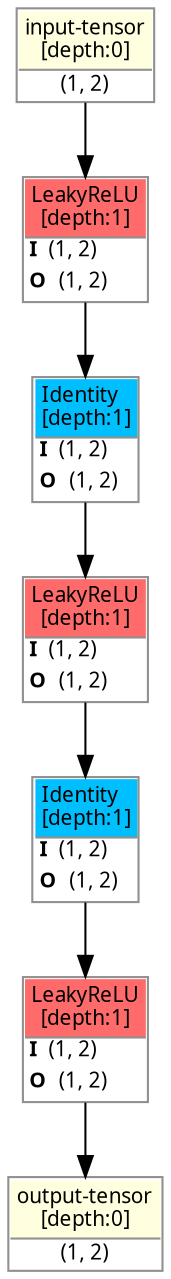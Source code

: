 strict digraph LeakySequential {
	graph [ordering=in rankdir=TB size="12.0,12.0"]
	node [align=left color="#909090" fillcolor="#ffffff90" fontname="Linux libertine" fontsize=10 height=0.2 margin=0 ranksep=0.1 shape=plaintext style=filled]
	edge [fontsize=10]
	0 [label=<
                    <TABLE BORDER="1" CELLBORDER="0"
                    CELLSPACING="0" CELLPADDING="2">
                        <TR>
                            <TD BGCOLOR="lightyellow" ALIGN="LEFT"
                            BORDER="1" SIDES="B"
                            >input-tensor<BR ALIGN="LEFT"/>[depth:0]</TD>
                        </TR>
                        <TR>
                            <TD>(1, 2)</TD>
                        </TR>
                        
                    </TABLE>>]
	1 [label=<
                    <TABLE BORDER="1" CELLBORDER="0"
                    CELLSPACING="0" CELLPADDING="2">
                        <TR>
                            <TD BGCOLOR="indianred1" ALIGN="LEFT"
                            BORDER="1" SIDES="B"
                            >LeakyReLU<BR ALIGN="LEFT"/>[depth:1]</TD>
                        </TR>
                        <TR>
                            <TD ALIGN="LEFT"><B>I</B> (1, 2)</TD>
                        </TR>
                        <TR>
                            <TD ALIGN="LEFT"><B>O</B> (1, 2)</TD>
                        </TR>
                        
                    </TABLE>>]
	2 [label=<
                    <TABLE BORDER="1" CELLBORDER="0"
                    CELLSPACING="0" CELLPADDING="2">
                        <TR>
                            <TD BGCOLOR="deepskyblue1" ALIGN="LEFT"
                            BORDER="1" SIDES="B"
                            >Identity<BR ALIGN="LEFT"/>[depth:1]</TD>
                        </TR>
                        <TR>
                            <TD ALIGN="LEFT"><B>I</B> (1, 2)</TD>
                        </TR>
                        <TR>
                            <TD ALIGN="LEFT"><B>O</B> (1, 2)</TD>
                        </TR>
                        
                    </TABLE>>]
	3 [label=<
                    <TABLE BORDER="1" CELLBORDER="0"
                    CELLSPACING="0" CELLPADDING="2">
                        <TR>
                            <TD BGCOLOR="indianred1" ALIGN="LEFT"
                            BORDER="1" SIDES="B"
                            >LeakyReLU<BR ALIGN="LEFT"/>[depth:1]</TD>
                        </TR>
                        <TR>
                            <TD ALIGN="LEFT"><B>I</B> (1, 2)</TD>
                        </TR>
                        <TR>
                            <TD ALIGN="LEFT"><B>O</B> (1, 2)</TD>
                        </TR>
                        
                    </TABLE>>]
	4 [label=<
                    <TABLE BORDER="1" CELLBORDER="0"
                    CELLSPACING="0" CELLPADDING="2">
                        <TR>
                            <TD BGCOLOR="deepskyblue1" ALIGN="LEFT"
                            BORDER="1" SIDES="B"
                            >Identity<BR ALIGN="LEFT"/>[depth:1]</TD>
                        </TR>
                        <TR>
                            <TD ALIGN="LEFT"><B>I</B> (1, 2)</TD>
                        </TR>
                        <TR>
                            <TD ALIGN="LEFT"><B>O</B> (1, 2)</TD>
                        </TR>
                        
                    </TABLE>>]
	5 [label=<
                    <TABLE BORDER="1" CELLBORDER="0"
                    CELLSPACING="0" CELLPADDING="2">
                        <TR>
                            <TD BGCOLOR="indianred1" ALIGN="LEFT"
                            BORDER="1" SIDES="B"
                            >LeakyReLU<BR ALIGN="LEFT"/>[depth:1]</TD>
                        </TR>
                        <TR>
                            <TD ALIGN="LEFT"><B>I</B> (1, 2)</TD>
                        </TR>
                        <TR>
                            <TD ALIGN="LEFT"><B>O</B> (1, 2)</TD>
                        </TR>
                        
                    </TABLE>>]
	6 [label=<
                    <TABLE BORDER="1" CELLBORDER="0"
                    CELLSPACING="0" CELLPADDING="2">
                        <TR>
                            <TD BGCOLOR="lightyellow" ALIGN="LEFT"
                            BORDER="1" SIDES="B"
                            >output-tensor<BR ALIGN="LEFT"/>[depth:0]</TD>
                        </TR>
                        <TR>
                            <TD>(1, 2)</TD>
                        </TR>
                        
                    </TABLE>>]
	0 -> 1
	1 -> 2
	2 -> 3
	3 -> 4
	4 -> 5
	5 -> 6
}
strict digraph LeakySequential {
	graph [ordering=in rankdir=TB size="12.0,12.0"]
	node [align=left color="#909090" fillcolor="#ffffff90" fontname="Linux libertine" fontsize=10 height=0.2 margin=0 ranksep=0.1 shape=plaintext style=filled]
	edge [fontsize=10]
	0 [label=<
                    <TABLE BORDER="1" CELLBORDER="0"
                    CELLSPACING="0" CELLPADDING="2">
                        <TR>
                            <TD BGCOLOR="lightyellow" ALIGN="LEFT"
                            BORDER="1" SIDES="B"
                            >input-tensor<BR ALIGN="LEFT"/>[depth:0]</TD>
                        </TR>
                        <TR>
                            <TD>(1, 2)</TD>
                        </TR>
                        
                    </TABLE>>]
	1 [label=<
                    <TABLE BORDER="1" CELLBORDER="0"
                    CELLSPACING="0" CELLPADDING="2">
                        <TR>
                            <TD BGCOLOR="indianred1" ALIGN="LEFT"
                            BORDER="1" SIDES="B"
                            >LeakyReLU<BR ALIGN="LEFT"/>[depth:1]</TD>
                        </TR>
                        <TR>
                            <TD ALIGN="LEFT"><B>I</B> (1, 2)</TD>
                        </TR>
                        <TR>
                            <TD ALIGN="LEFT"><B>O</B> (1, 2)</TD>
                        </TR>
                        
                    </TABLE>>]
	2 [label=<
                    <TABLE BORDER="1" CELLBORDER="0"
                    CELLSPACING="0" CELLPADDING="2">
                        <TR>
                            <TD BGCOLOR="deepskyblue1" ALIGN="LEFT"
                            BORDER="1" SIDES="B"
                            >Identity<BR ALIGN="LEFT"/>[depth:1]</TD>
                        </TR>
                        <TR>
                            <TD ALIGN="LEFT"><B>I</B> (1, 2)</TD>
                        </TR>
                        <TR>
                            <TD ALIGN="LEFT"><B>O</B> (1, 2)</TD>
                        </TR>
                        
                    </TABLE>>]
	3 [label=<
                    <TABLE BORDER="1" CELLBORDER="0"
                    CELLSPACING="0" CELLPADDING="2">
                        <TR>
                            <TD BGCOLOR="indianred1" ALIGN="LEFT"
                            BORDER="1" SIDES="B"
                            >LeakyReLU<BR ALIGN="LEFT"/>[depth:1]</TD>
                        </TR>
                        <TR>
                            <TD ALIGN="LEFT"><B>I</B> (1, 2)</TD>
                        </TR>
                        <TR>
                            <TD ALIGN="LEFT"><B>O</B> (1, 2)</TD>
                        </TR>
                        
                    </TABLE>>]
	4 [label=<
                    <TABLE BORDER="1" CELLBORDER="0"
                    CELLSPACING="0" CELLPADDING="2">
                        <TR>
                            <TD BGCOLOR="deepskyblue1" ALIGN="LEFT"
                            BORDER="1" SIDES="B"
                            >Identity<BR ALIGN="LEFT"/>[depth:1]</TD>
                        </TR>
                        <TR>
                            <TD ALIGN="LEFT"><B>I</B> (1, 2)</TD>
                        </TR>
                        <TR>
                            <TD ALIGN="LEFT"><B>O</B> (1, 2)</TD>
                        </TR>
                        
                    </TABLE>>]
	5 [label=<
                    <TABLE BORDER="1" CELLBORDER="0"
                    CELLSPACING="0" CELLPADDING="2">
                        <TR>
                            <TD BGCOLOR="indianred1" ALIGN="LEFT"
                            BORDER="1" SIDES="B"
                            >LeakyReLU<BR ALIGN="LEFT"/>[depth:1]</TD>
                        </TR>
                        <TR>
                            <TD ALIGN="LEFT"><B>I</B> (1, 2)</TD>
                        </TR>
                        <TR>
                            <TD ALIGN="LEFT"><B>O</B> (1, 2)</TD>
                        </TR>
                        
                    </TABLE>>]
	6 [label=<
                    <TABLE BORDER="1" CELLBORDER="0"
                    CELLSPACING="0" CELLPADDING="2">
                        <TR>
                            <TD BGCOLOR="lightyellow" ALIGN="LEFT"
                            BORDER="1" SIDES="B"
                            >output-tensor<BR ALIGN="LEFT"/>[depth:0]</TD>
                        </TR>
                        <TR>
                            <TD>(1, 2)</TD>
                        </TR>
                        
                    </TABLE>>]
	0 -> 1
	1 -> 2
	2 -> 3
	3 -> 4
	4 -> 5
	5 -> 6
}
